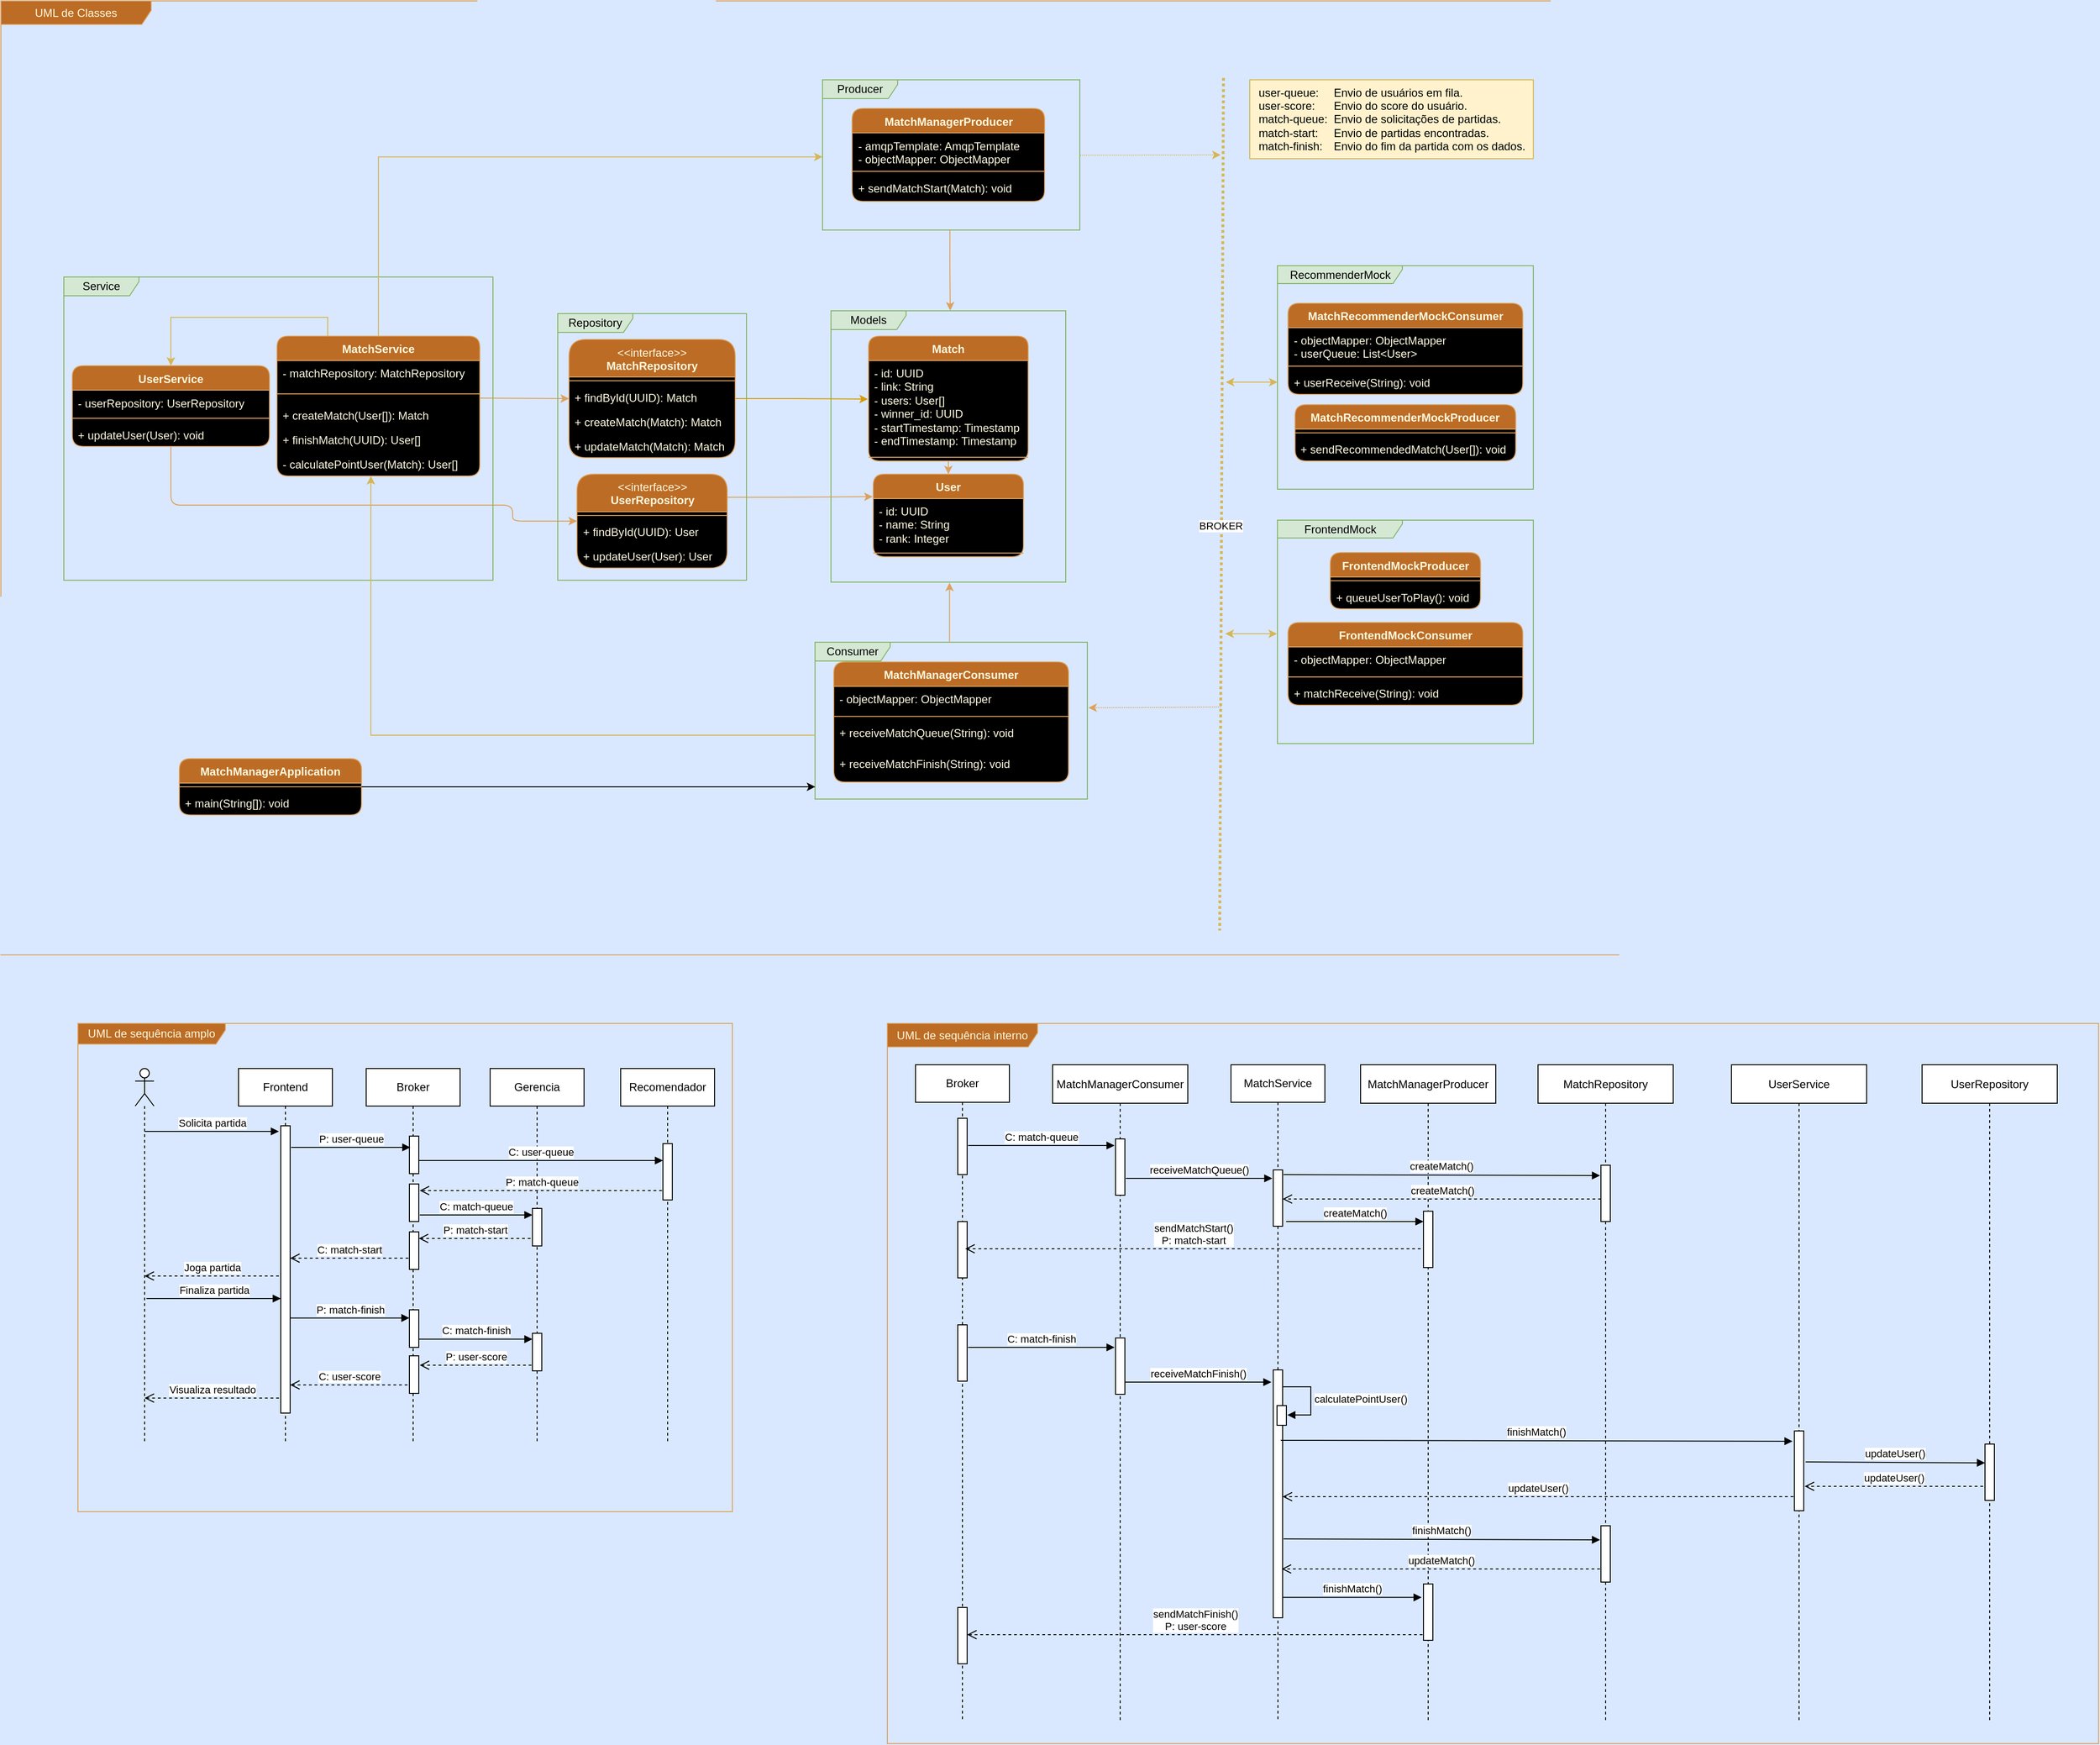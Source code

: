 <mxfile version="24.8.6">
  <diagram name="Página-1" id="VIkds1nKFeMDb14dhIDM">
    <mxGraphModel dx="3400" dy="1542" grid="0" gridSize="10" guides="1" tooltips="1" connect="1" arrows="1" fold="1" page="0" pageScale="1" pageWidth="800" pageHeight="450" background="#D9E8FF" math="0" shadow="0">
      <root>
        <mxCell id="0" />
        <mxCell id="1" parent="0" />
        <mxCell id="ZzRSXXrAsVNNYDanI4tB-157" value="UML de Classes" style="shape=umlFrame;whiteSpace=wrap;html=1;pointerEvents=0;width=160;height=25;rounded=1;labelBackgroundColor=none;fillColor=#BC6C25;strokeColor=#DDA15E;fontColor=#FEFAE0;fillStyle=solid;swimlaneFillColor=none;" parent="1" vertex="1">
          <mxGeometry x="-816" y="-370" width="1723" height="1016" as="geometry" />
        </mxCell>
        <mxCell id="4dFmbhaFxBzCHr-sWIdQ-84" style="edgeStyle=orthogonalEdgeStyle;rounded=1;orthogonalLoop=1;jettySize=auto;html=1;entryX=0.508;entryY=-0.001;entryDx=0;entryDy=0;labelBackgroundColor=none;fontColor=default;strokeColor=#DDA15E;entryPerimeter=0;exitX=0.495;exitY=1.001;exitDx=0;exitDy=0;exitPerimeter=0;" parent="1" source="4dFmbhaFxBzCHr-sWIdQ-67" target="4dFmbhaFxBzCHr-sWIdQ-77" edge="1">
          <mxGeometry relative="1" as="geometry" />
        </mxCell>
        <mxCell id="4dFmbhaFxBzCHr-sWIdQ-38" value="FrontendMockProducer" style="swimlane;fontStyle=1;align=center;verticalAlign=top;childLayout=stackLayout;horizontal=1;startSize=26;horizontalStack=0;resizeParent=1;resizeParentMax=0;resizeLast=0;collapsible=1;marginBottom=0;whiteSpace=wrap;html=1;rounded=1;labelBackgroundColor=none;fillColor=#BC6C25;strokeColor=#DDA15E;fontColor=#FEFAE0;swimlaneFillColor=#000000;" parent="1" vertex="1">
          <mxGeometry x="599.75" y="217.5" width="160" height="60" as="geometry" />
        </mxCell>
        <mxCell id="4dFmbhaFxBzCHr-sWIdQ-40" value="" style="line;strokeWidth=1;fillColor=none;align=left;verticalAlign=middle;spacingTop=-1;spacingLeft=3;spacingRight=3;rotatable=0;labelPosition=right;points=[];portConstraint=eastwest;rounded=1;labelBackgroundColor=none;strokeColor=#DDA15E;fontColor=#FEFAE0;" parent="4dFmbhaFxBzCHr-sWIdQ-38" vertex="1">
          <mxGeometry y="26" width="160" height="8" as="geometry" />
        </mxCell>
        <mxCell id="4dFmbhaFxBzCHr-sWIdQ-41" value="+ queueUserToPlay(): void" style="text;strokeColor=none;fillColor=none;align=left;verticalAlign=top;spacingLeft=4;spacingRight=4;overflow=hidden;rotatable=0;points=[[0,0.5],[1,0.5]];portConstraint=eastwest;whiteSpace=wrap;html=1;rounded=1;labelBackgroundColor=none;fontColor=#FEFAE0;" parent="4dFmbhaFxBzCHr-sWIdQ-38" vertex="1">
          <mxGeometry y="34" width="160" height="26" as="geometry" />
        </mxCell>
        <mxCell id="4dFmbhaFxBzCHr-sWIdQ-42" value="MatchManagerProducer" style="swimlane;fontStyle=1;align=center;verticalAlign=top;childLayout=stackLayout;horizontal=1;startSize=26;horizontalStack=0;resizeParent=1;resizeParentMax=0;resizeLast=0;collapsible=1;marginBottom=0;whiteSpace=wrap;html=1;rounded=1;labelBackgroundColor=none;fillColor=#BC6C25;strokeColor=#DDA15E;fontColor=#FEFAE0;swimlaneFillColor=#000000;" parent="1" vertex="1">
          <mxGeometry x="90.5" y="-255.5" width="205" height="99" as="geometry" />
        </mxCell>
        <mxCell id="ZzRSXXrAsVNNYDanI4tB-8" value="- amqpTemplate: AmqpTemplate&lt;br&gt;- objectMapper: ObjectMapper" style="text;strokeColor=none;fillColor=none;align=left;verticalAlign=top;spacingLeft=4;spacingRight=4;overflow=hidden;rotatable=0;points=[[0,0.5],[1,0.5]];portConstraint=eastwest;whiteSpace=wrap;html=1;rounded=1;labelBackgroundColor=none;fontColor=#FEFAE0;" parent="4dFmbhaFxBzCHr-sWIdQ-42" vertex="1">
          <mxGeometry y="26" width="205" height="37" as="geometry" />
        </mxCell>
        <mxCell id="4dFmbhaFxBzCHr-sWIdQ-43" value="" style="line;strokeWidth=1;fillColor=none;align=left;verticalAlign=middle;spacingTop=-1;spacingLeft=3;spacingRight=3;rotatable=0;labelPosition=right;points=[];portConstraint=eastwest;rounded=1;labelBackgroundColor=none;strokeColor=#DDA15E;fontColor=#FEFAE0;" parent="4dFmbhaFxBzCHr-sWIdQ-42" vertex="1">
          <mxGeometry y="63" width="205" height="8" as="geometry" />
        </mxCell>
        <mxCell id="4dFmbhaFxBzCHr-sWIdQ-44" value="&lt;div&gt;+ sendMatchStart(Match): void&lt;/div&gt;" style="text;strokeColor=none;fillColor=none;align=left;verticalAlign=top;spacingLeft=4;spacingRight=4;overflow=hidden;rotatable=0;points=[[0,0.5],[1,0.5]];portConstraint=eastwest;whiteSpace=wrap;html=1;rounded=1;labelBackgroundColor=none;fontColor=#FEFAE0;" parent="4dFmbhaFxBzCHr-sWIdQ-42" vertex="1">
          <mxGeometry y="71" width="205" height="28" as="geometry" />
        </mxCell>
        <mxCell id="4dFmbhaFxBzCHr-sWIdQ-45" value="MatchRecommenderMockProducer" style="swimlane;fontStyle=1;align=center;verticalAlign=top;childLayout=stackLayout;horizontal=1;startSize=26;horizontalStack=0;resizeParent=1;resizeParentMax=0;resizeLast=0;collapsible=1;marginBottom=0;whiteSpace=wrap;html=1;rounded=1;labelBackgroundColor=none;fillColor=#BC6C25;strokeColor=#DDA15E;fontColor=#FEFAE0;swimlaneFillColor=#000000;" parent="1" vertex="1">
          <mxGeometry x="562.25" y="60" width="235" height="60" as="geometry" />
        </mxCell>
        <mxCell id="4dFmbhaFxBzCHr-sWIdQ-46" value="" style="line;strokeWidth=1;fillColor=none;align=left;verticalAlign=middle;spacingTop=-1;spacingLeft=3;spacingRight=3;rotatable=0;labelPosition=right;points=[];portConstraint=eastwest;rounded=1;labelBackgroundColor=none;strokeColor=#DDA15E;fontColor=#FEFAE0;" parent="4dFmbhaFxBzCHr-sWIdQ-45" vertex="1">
          <mxGeometry y="26" width="235" height="8" as="geometry" />
        </mxCell>
        <mxCell id="4dFmbhaFxBzCHr-sWIdQ-47" value="+ sendRecommendedMatch(User[]): void" style="text;strokeColor=none;fillColor=none;align=left;verticalAlign=top;spacingLeft=4;spacingRight=4;overflow=hidden;rotatable=0;points=[[0,0.5],[1,0.5]];portConstraint=eastwest;whiteSpace=wrap;html=1;rounded=1;labelBackgroundColor=none;fontColor=#FEFAE0;" parent="4dFmbhaFxBzCHr-sWIdQ-45" vertex="1">
          <mxGeometry y="34" width="235" height="26" as="geometry" />
        </mxCell>
        <mxCell id="4dFmbhaFxBzCHr-sWIdQ-67" value="Producer" style="shape=umlFrame;whiteSpace=wrap;html=1;pointerEvents=0;width=80;height=20;rounded=1;labelBackgroundColor=none;fillColor=#d5e8d4;strokeColor=#82b366;" parent="1" vertex="1">
          <mxGeometry x="59" y="-286" width="274" height="160" as="geometry" />
        </mxCell>
        <mxCell id="4dFmbhaFxBzCHr-sWIdQ-96" style="edgeStyle=orthogonalEdgeStyle;rounded=1;orthogonalLoop=1;jettySize=auto;html=1;entryX=0.5;entryY=0;entryDx=0;entryDy=0;labelBackgroundColor=none;fontColor=default;strokeColor=#DDA15E;" parent="1" source="4dFmbhaFxBzCHr-sWIdQ-69" target="4dFmbhaFxBzCHr-sWIdQ-73" edge="1">
          <mxGeometry relative="1" as="geometry" />
        </mxCell>
        <mxCell id="4dFmbhaFxBzCHr-sWIdQ-98" value="2" style="edgeLabel;html=1;align=center;verticalAlign=middle;resizable=0;points=[];rounded=1;labelBackgroundColor=none;fontColor=#FEFAE0;" parent="4dFmbhaFxBzCHr-sWIdQ-96" vertex="1" connectable="0">
          <mxGeometry x="0.339" y="-1" relative="1" as="geometry">
            <mxPoint x="-4" y="-3" as="offset" />
          </mxGeometry>
        </mxCell>
        <mxCell id="4dFmbhaFxBzCHr-sWIdQ-69" value="Match" style="swimlane;fontStyle=1;align=center;verticalAlign=top;childLayout=stackLayout;horizontal=1;startSize=26;horizontalStack=0;resizeParent=1;resizeParentMax=0;resizeLast=0;collapsible=1;marginBottom=0;whiteSpace=wrap;html=1;rounded=1;labelBackgroundColor=none;fillColor=#BC6C25;strokeColor=#DDA15E;fontColor=#FEFAE0;swimlaneFillColor=#000000;" parent="1" vertex="1">
          <mxGeometry x="108" y="-13" width="170" height="133" as="geometry" />
        </mxCell>
        <mxCell id="4dFmbhaFxBzCHr-sWIdQ-70" value="- id: UUID&lt;div&gt;&lt;div&gt;- link: String&lt;br&gt;&lt;div&gt;- users: User[]&lt;/div&gt;&lt;div&gt;- winner_id: UUID&lt;/div&gt;&lt;div&gt;- startTimestamp: Timestamp&lt;/div&gt;&lt;div&gt;- endTimestamp: Timestamp&lt;/div&gt;&lt;/div&gt;&lt;/div&gt;" style="text;strokeColor=none;fillColor=none;align=left;verticalAlign=top;spacingLeft=4;spacingRight=4;overflow=hidden;rotatable=0;points=[[0,0.5],[1,0.5]];portConstraint=eastwest;whiteSpace=wrap;html=1;rounded=1;labelBackgroundColor=none;fontColor=#FEFAE0;" parent="4dFmbhaFxBzCHr-sWIdQ-69" vertex="1">
          <mxGeometry y="26" width="170" height="99" as="geometry" />
        </mxCell>
        <mxCell id="4dFmbhaFxBzCHr-sWIdQ-71" value="" style="line;strokeWidth=1;fillColor=none;align=left;verticalAlign=middle;spacingTop=-1;spacingLeft=3;spacingRight=3;rotatable=0;labelPosition=right;points=[];portConstraint=eastwest;rounded=1;labelBackgroundColor=none;strokeColor=#DDA15E;fontColor=#FEFAE0;" parent="4dFmbhaFxBzCHr-sWIdQ-69" vertex="1">
          <mxGeometry y="125" width="170" height="8" as="geometry" />
        </mxCell>
        <mxCell id="4dFmbhaFxBzCHr-sWIdQ-73" value="User" style="swimlane;fontStyle=1;align=center;verticalAlign=top;childLayout=stackLayout;horizontal=1;startSize=26;horizontalStack=0;resizeParent=1;resizeParentMax=0;resizeLast=0;collapsible=1;marginBottom=0;whiteSpace=wrap;html=1;rounded=1;labelBackgroundColor=none;fillColor=#BC6C25;strokeColor=#DDA15E;fontColor=#FEFAE0;swimlaneFillColor=#000000;" parent="1" vertex="1">
          <mxGeometry x="113" y="134" width="160" height="88" as="geometry" />
        </mxCell>
        <mxCell id="4dFmbhaFxBzCHr-sWIdQ-74" value="- id: UUID&lt;div&gt;- name: String&lt;/div&gt;&lt;div&gt;- rank: Integer&lt;/div&gt;" style="text;strokeColor=none;fillColor=none;align=left;verticalAlign=top;spacingLeft=4;spacingRight=4;overflow=hidden;rotatable=0;points=[[0,0.5],[1,0.5]];portConstraint=eastwest;whiteSpace=wrap;html=1;rounded=1;labelBackgroundColor=none;fontColor=#FEFAE0;" parent="4dFmbhaFxBzCHr-sWIdQ-73" vertex="1">
          <mxGeometry y="26" width="160" height="54" as="geometry" />
        </mxCell>
        <mxCell id="4dFmbhaFxBzCHr-sWIdQ-75" value="" style="line;strokeWidth=1;fillColor=none;align=left;verticalAlign=middle;spacingTop=-1;spacingLeft=3;spacingRight=3;rotatable=0;labelPosition=right;points=[];portConstraint=eastwest;rounded=1;labelBackgroundColor=none;strokeColor=#DDA15E;fontColor=#FEFAE0;" parent="4dFmbhaFxBzCHr-sWIdQ-73" vertex="1">
          <mxGeometry y="80" width="160" height="8" as="geometry" />
        </mxCell>
        <mxCell id="4dFmbhaFxBzCHr-sWIdQ-77" value="Models" style="shape=umlFrame;whiteSpace=wrap;html=1;pointerEvents=0;width=80;height=20;rounded=1;labelBackgroundColor=none;fillColor=#d5e8d4;strokeColor=#82b366;" parent="1" vertex="1">
          <mxGeometry x="68" y="-40" width="250" height="289" as="geometry" />
        </mxCell>
        <mxCell id="4dFmbhaFxBzCHr-sWIdQ-106" value="MatchManagerApplication" style="swimlane;fontStyle=1;align=center;verticalAlign=top;childLayout=stackLayout;horizontal=1;startSize=26;horizontalStack=0;resizeParent=1;resizeParentMax=0;resizeLast=0;collapsible=1;marginBottom=0;whiteSpace=wrap;html=1;rounded=1;labelBackgroundColor=none;fillColor=#BC6C25;strokeColor=#DDA15E;fontColor=#FEFAE0;swimlaneFillColor=#000000;" parent="1" vertex="1">
          <mxGeometry x="-626" y="437" width="194" height="60" as="geometry" />
        </mxCell>
        <mxCell id="4dFmbhaFxBzCHr-sWIdQ-107" value="" style="line;strokeWidth=1;fillColor=none;align=left;verticalAlign=middle;spacingTop=-1;spacingLeft=3;spacingRight=3;rotatable=0;labelPosition=right;points=[];portConstraint=eastwest;rounded=1;labelBackgroundColor=none;strokeColor=#DDA15E;fontColor=#FEFAE0;" parent="4dFmbhaFxBzCHr-sWIdQ-106" vertex="1">
          <mxGeometry y="26" width="194" height="8" as="geometry" />
        </mxCell>
        <mxCell id="4dFmbhaFxBzCHr-sWIdQ-108" value="+ main(String[]): void" style="text;strokeColor=none;fillColor=none;align=left;verticalAlign=top;spacingLeft=4;spacingRight=4;overflow=hidden;rotatable=0;points=[[0,0.5],[1,0.5]];portConstraint=eastwest;whiteSpace=wrap;html=1;rounded=1;labelBackgroundColor=none;fontColor=#FEFAE0;" parent="4dFmbhaFxBzCHr-sWIdQ-106" vertex="1">
          <mxGeometry y="34" width="194" height="26" as="geometry" />
        </mxCell>
        <mxCell id="4dFmbhaFxBzCHr-sWIdQ-124" style="edgeStyle=orthogonalEdgeStyle;rounded=1;orthogonalLoop=1;jettySize=auto;html=1;entryX=0;entryY=0.5;entryDx=0;entryDy=0;labelBackgroundColor=none;fontColor=default;strokeColor=#DDA15E;" parent="1" source="4dFmbhaFxBzCHr-sWIdQ-109" target="4dFmbhaFxBzCHr-sWIdQ-115" edge="1">
          <mxGeometry relative="1" as="geometry">
            <Array as="points">
              <mxPoint x="-271" y="167" />
            </Array>
          </mxGeometry>
        </mxCell>
        <mxCell id="4dFmbhaFxBzCHr-sWIdQ-109" value="UserService&lt;div&gt;&lt;br&gt;&lt;/div&gt;" style="swimlane;fontStyle=1;align=center;verticalAlign=top;childLayout=stackLayout;horizontal=1;startSize=26;horizontalStack=0;resizeParent=1;resizeParentMax=0;resizeLast=0;collapsible=1;marginBottom=0;whiteSpace=wrap;html=1;rounded=1;labelBackgroundColor=none;fillColor=#BC6C25;strokeColor=#DDA15E;fontColor=#FEFAE0;swimlaneFillColor=#000000;" parent="1" vertex="1">
          <mxGeometry x="-740" y="18.5" width="210" height="86" as="geometry" />
        </mxCell>
        <mxCell id="4dFmbhaFxBzCHr-sWIdQ-110" value="- userRepository: UserRepository" style="text;strokeColor=none;fillColor=none;align=left;verticalAlign=top;spacingLeft=4;spacingRight=4;overflow=hidden;rotatable=0;points=[[0,0.5],[1,0.5]];portConstraint=eastwest;whiteSpace=wrap;html=1;rounded=1;labelBackgroundColor=none;fontColor=#FEFAE0;" parent="4dFmbhaFxBzCHr-sWIdQ-109" vertex="1">
          <mxGeometry y="26" width="210" height="26" as="geometry" />
        </mxCell>
        <mxCell id="4dFmbhaFxBzCHr-sWIdQ-111" value="" style="line;strokeWidth=1;fillColor=none;align=left;verticalAlign=middle;spacingTop=-1;spacingLeft=3;spacingRight=3;rotatable=0;labelPosition=right;points=[];portConstraint=eastwest;rounded=1;labelBackgroundColor=none;strokeColor=#DDA15E;fontColor=#FEFAE0;" parent="4dFmbhaFxBzCHr-sWIdQ-109" vertex="1">
          <mxGeometry y="52" width="210" height="8" as="geometry" />
        </mxCell>
        <mxCell id="ZzRSXXrAsVNNYDanI4tB-4" value="+ updateUser(User): void" style="text;strokeColor=none;fillColor=none;align=left;verticalAlign=top;spacingLeft=4;spacingRight=4;overflow=hidden;rotatable=0;points=[[0,0.5],[1,0.5]];portConstraint=eastwest;whiteSpace=wrap;html=1;rounded=1;labelBackgroundColor=none;fontColor=#FEFAE0;" parent="4dFmbhaFxBzCHr-sWIdQ-109" vertex="1">
          <mxGeometry y="60" width="210" height="26" as="geometry" />
        </mxCell>
        <mxCell id="4dFmbhaFxBzCHr-sWIdQ-123" style="edgeStyle=orthogonalEdgeStyle;rounded=1;orthogonalLoop=1;jettySize=auto;html=1;entryX=0;entryY=0.5;entryDx=0;entryDy=0;labelBackgroundColor=none;fontColor=default;strokeColor=#DDA15E;" parent="1" target="4dFmbhaFxBzCHr-sWIdQ-118" edge="1">
          <mxGeometry relative="1" as="geometry">
            <mxPoint x="-307" y="53" as="sourcePoint" />
          </mxGeometry>
        </mxCell>
        <mxCell id="BGCTQr5Ai-QZLjykYLc--8" style="edgeStyle=orthogonalEdgeStyle;rounded=0;orthogonalLoop=1;jettySize=auto;html=1;exitX=0.25;exitY=0;exitDx=0;exitDy=0;entryX=0.5;entryY=0;entryDx=0;entryDy=0;fillColor=#fff2cc;strokeColor=#d6b656;" edge="1" parent="1" source="4dFmbhaFxBzCHr-sWIdQ-112" target="4dFmbhaFxBzCHr-sWIdQ-109">
          <mxGeometry relative="1" as="geometry" />
        </mxCell>
        <mxCell id="4dFmbhaFxBzCHr-sWIdQ-112" value="&lt;div&gt;MatchService&lt;/div&gt;" style="swimlane;fontStyle=1;align=center;verticalAlign=top;childLayout=stackLayout;horizontal=1;startSize=26;horizontalStack=0;resizeParent=1;resizeParentMax=0;resizeLast=0;collapsible=1;marginBottom=0;whiteSpace=wrap;html=1;rounded=1;labelBackgroundColor=none;fillColor=#BC6C25;strokeColor=#DDA15E;fontColor=#FEFAE0;swimlaneFillColor=#000000;" parent="1" vertex="1">
          <mxGeometry x="-522" y="-13" width="216" height="149" as="geometry" />
        </mxCell>
        <mxCell id="4dFmbhaFxBzCHr-sWIdQ-113" value="- matchRepository: MatchRepository" style="text;strokeColor=none;fillColor=none;align=left;verticalAlign=top;spacingLeft=4;spacingRight=4;overflow=hidden;rotatable=0;points=[[0,0.5],[1,0.5]];portConstraint=eastwest;whiteSpace=wrap;html=1;rounded=1;labelBackgroundColor=none;fontColor=#FEFAE0;" parent="4dFmbhaFxBzCHr-sWIdQ-112" vertex="1">
          <mxGeometry y="26" width="216" height="26" as="geometry" />
        </mxCell>
        <mxCell id="4dFmbhaFxBzCHr-sWIdQ-114" value="" style="line;strokeWidth=1;fillColor=none;align=left;verticalAlign=middle;spacingTop=-1;spacingLeft=3;spacingRight=3;rotatable=0;labelPosition=right;points=[];portConstraint=eastwest;rounded=1;labelBackgroundColor=none;strokeColor=#DDA15E;fontColor=#FEFAE0;" parent="4dFmbhaFxBzCHr-sWIdQ-112" vertex="1">
          <mxGeometry y="52" width="216" height="19" as="geometry" />
        </mxCell>
        <mxCell id="ZzRSXXrAsVNNYDanI4tB-2" value="+ createMatch(User[]): Match" style="text;strokeColor=none;fillColor=none;align=left;verticalAlign=top;spacingLeft=4;spacingRight=4;overflow=hidden;rotatable=0;points=[[0,0.5],[1,0.5]];portConstraint=eastwest;whiteSpace=wrap;html=1;rounded=1;labelBackgroundColor=none;fontColor=#FEFAE0;" parent="4dFmbhaFxBzCHr-sWIdQ-112" vertex="1">
          <mxGeometry y="71" width="216" height="26" as="geometry" />
        </mxCell>
        <mxCell id="ZzRSXXrAsVNNYDanI4tB-1" value="+ finishMatch(UUID): User[]" style="text;strokeColor=none;fillColor=none;align=left;verticalAlign=top;spacingLeft=4;spacingRight=4;overflow=hidden;rotatable=0;points=[[0,0.5],[1,0.5]];portConstraint=eastwest;whiteSpace=wrap;html=1;rounded=1;labelBackgroundColor=none;fontColor=#FEFAE0;" parent="4dFmbhaFxBzCHr-sWIdQ-112" vertex="1">
          <mxGeometry y="97" width="216" height="26" as="geometry" />
        </mxCell>
        <mxCell id="ZzRSXXrAsVNNYDanI4tB-44" value="- calculatePointUser(Match): User[]" style="text;strokeColor=none;fillColor=none;align=left;verticalAlign=top;spacingLeft=4;spacingRight=4;overflow=hidden;rotatable=0;points=[[0,0.5],[1,0.5]];portConstraint=eastwest;whiteSpace=wrap;html=1;rounded=1;labelBackgroundColor=none;fontColor=#FEFAE0;" parent="4dFmbhaFxBzCHr-sWIdQ-112" vertex="1">
          <mxGeometry y="123" width="216" height="26" as="geometry" />
        </mxCell>
        <mxCell id="4dFmbhaFxBzCHr-sWIdQ-129" style="edgeStyle=orthogonalEdgeStyle;rounded=1;orthogonalLoop=1;jettySize=auto;html=1;entryX=-0.003;entryY=0.148;entryDx=0;entryDy=0;entryPerimeter=0;labelBackgroundColor=none;fontColor=default;strokeColor=#DDA15E;exitX=1.001;exitY=0.311;exitDx=0;exitDy=0;exitPerimeter=0;" parent="1" edge="1">
          <mxGeometry relative="1" as="geometry">
            <Array as="points">
              <mxPoint x="21" y="159" />
              <mxPoint x="112" y="158" />
            </Array>
            <mxPoint x="-72.0" y="158.58" as="sourcePoint" />
            <mxPoint x="112.36" y="157.004" as="targetPoint" />
          </mxGeometry>
        </mxCell>
        <mxCell id="4dFmbhaFxBzCHr-sWIdQ-115" value="&lt;span style=&quot;font-weight: 400; text-align: left;&quot;&gt;&amp;lt;&amp;lt;interface&amp;gt;&amp;gt;&lt;/span&gt;&lt;br&gt;&lt;div&gt;UserRepository&lt;/div&gt;" style="swimlane;fontStyle=1;align=center;verticalAlign=top;childLayout=stackLayout;horizontal=1;startSize=40;horizontalStack=0;resizeParent=1;resizeParentMax=0;resizeLast=0;collapsible=1;marginBottom=0;whiteSpace=wrap;html=1;rounded=1;labelBackgroundColor=none;fillColor=#BC6C25;strokeColor=#DDA15E;fontColor=#FEFAE0;swimlaneFillColor=#000000;" parent="1" vertex="1">
          <mxGeometry x="-202.5" y="134" width="160" height="100" as="geometry" />
        </mxCell>
        <mxCell id="4dFmbhaFxBzCHr-sWIdQ-116" value="" style="line;strokeWidth=1;fillColor=none;align=left;verticalAlign=middle;spacingTop=-1;spacingLeft=3;spacingRight=3;rotatable=0;labelPosition=right;points=[];portConstraint=eastwest;rounded=1;labelBackgroundColor=none;strokeColor=#DDA15E;fontColor=#FEFAE0;" parent="4dFmbhaFxBzCHr-sWIdQ-115" vertex="1">
          <mxGeometry y="40" width="160" height="8" as="geometry" />
        </mxCell>
        <mxCell id="4dFmbhaFxBzCHr-sWIdQ-117" value="+ findById(UUID): User" style="text;strokeColor=none;fillColor=none;align=left;verticalAlign=top;spacingLeft=4;spacingRight=4;overflow=hidden;rotatable=0;points=[[0,0.5],[1,0.5]];portConstraint=eastwest;whiteSpace=wrap;html=1;rounded=1;labelBackgroundColor=none;fontColor=#FEFAE0;" parent="4dFmbhaFxBzCHr-sWIdQ-115" vertex="1">
          <mxGeometry y="48" width="160" height="26" as="geometry" />
        </mxCell>
        <mxCell id="ZzRSXXrAsVNNYDanI4tB-5" value="+ updateUser(User): User" style="text;strokeColor=none;fillColor=none;align=left;verticalAlign=top;spacingLeft=4;spacingRight=4;overflow=hidden;rotatable=0;points=[[0,0.5],[1,0.5]];portConstraint=eastwest;whiteSpace=wrap;html=1;rounded=1;labelBackgroundColor=none;fontColor=#FEFAE0;" parent="4dFmbhaFxBzCHr-sWIdQ-115" vertex="1">
          <mxGeometry y="74" width="160" height="26" as="geometry" />
        </mxCell>
        <mxCell id="4dFmbhaFxBzCHr-sWIdQ-118" value="&lt;span style=&quot;font-weight: 400; text-align: left;&quot;&gt;&amp;lt;&amp;lt;interface&amp;gt;&amp;gt;&lt;/span&gt;&lt;br&gt;&lt;div&gt;MatchRepository&lt;/div&gt;" style="swimlane;fontStyle=1;align=center;verticalAlign=top;childLayout=stackLayout;horizontal=1;startSize=40;horizontalStack=0;resizeParent=1;resizeParentMax=0;resizeLast=0;collapsible=1;marginBottom=0;whiteSpace=wrap;html=1;rounded=1;labelBackgroundColor=none;fillColor=#BC6C25;strokeColor=#DDA15E;fontColor=#FEFAE0;swimlaneFillColor=#000000;" parent="1" vertex="1">
          <mxGeometry x="-211" y="-9.5" width="177" height="126" as="geometry" />
        </mxCell>
        <mxCell id="4dFmbhaFxBzCHr-sWIdQ-119" value="" style="line;strokeWidth=1;fillColor=none;align=left;verticalAlign=middle;spacingTop=-1;spacingLeft=3;spacingRight=3;rotatable=0;labelPosition=right;points=[];portConstraint=eastwest;rounded=1;labelBackgroundColor=none;strokeColor=#DDA15E;fontColor=#FEFAE0;" parent="4dFmbhaFxBzCHr-sWIdQ-118" vertex="1">
          <mxGeometry y="40" width="177" height="8" as="geometry" />
        </mxCell>
        <mxCell id="ZzRSXXrAsVNNYDanI4tB-45" value="+ findById(UUID): Match" style="text;strokeColor=none;fillColor=none;align=left;verticalAlign=top;spacingLeft=4;spacingRight=4;overflow=hidden;rotatable=0;points=[[0,0.5],[1,0.5]];portConstraint=eastwest;whiteSpace=wrap;html=1;rounded=1;labelBackgroundColor=none;fontColor=#FEFAE0;" parent="4dFmbhaFxBzCHr-sWIdQ-118" vertex="1">
          <mxGeometry y="48" width="177" height="26" as="geometry" />
        </mxCell>
        <mxCell id="9Oh87jZ2gyLShrRF58D6-17" value="+ createMatch(Match): Match" style="text;strokeColor=none;fillColor=none;align=left;verticalAlign=top;spacingLeft=4;spacingRight=4;overflow=hidden;rotatable=0;points=[[0,0.5],[1,0.5]];portConstraint=eastwest;whiteSpace=wrap;html=1;rounded=1;labelBackgroundColor=none;fontColor=#FEFAE0;" parent="4dFmbhaFxBzCHr-sWIdQ-118" vertex="1">
          <mxGeometry y="74" width="177" height="26" as="geometry" />
        </mxCell>
        <mxCell id="4dFmbhaFxBzCHr-sWIdQ-120" value="+ updateMatch(Match): Match" style="text;strokeColor=none;fillColor=none;align=left;verticalAlign=top;spacingLeft=4;spacingRight=4;overflow=hidden;rotatable=0;points=[[0,0.5],[1,0.5]];portConstraint=eastwest;whiteSpace=wrap;html=1;rounded=1;labelBackgroundColor=none;fontColor=#FEFAE0;" parent="4dFmbhaFxBzCHr-sWIdQ-118" vertex="1">
          <mxGeometry y="100" width="177" height="26" as="geometry" />
        </mxCell>
        <mxCell id="4dFmbhaFxBzCHr-sWIdQ-126" value="Service" style="shape=umlFrame;whiteSpace=wrap;html=1;pointerEvents=0;width=80;height=20;rounded=1;labelBackgroundColor=none;fillColor=#d5e8d4;strokeColor=#82b366;" parent="1" vertex="1">
          <mxGeometry x="-749" y="-76" width="457" height="323" as="geometry" />
        </mxCell>
        <mxCell id="4dFmbhaFxBzCHr-sWIdQ-127" value="Repository" style="shape=umlFrame;whiteSpace=wrap;html=1;pointerEvents=0;width=80;height=20;rounded=1;labelBackgroundColor=none;fillColor=#d5e8d4;strokeColor=#82b366;" parent="1" vertex="1">
          <mxGeometry x="-223" y="-37" width="201" height="284" as="geometry" />
        </mxCell>
        <mxCell id="4dFmbhaFxBzCHr-sWIdQ-130" value="FrontendMockConsumer" style="swimlane;fontStyle=1;align=center;verticalAlign=top;childLayout=stackLayout;horizontal=1;startSize=26;horizontalStack=0;resizeParent=1;resizeParentMax=0;resizeLast=0;collapsible=1;marginBottom=0;whiteSpace=wrap;html=1;rounded=1;labelBackgroundColor=none;fillColor=#BC6C25;strokeColor=#DDA15E;fontColor=#FEFAE0;swimlaneFillColor=#000000;" parent="1" vertex="1">
          <mxGeometry x="554.75" y="292" width="250" height="88" as="geometry" />
        </mxCell>
        <mxCell id="ZzRSXXrAsVNNYDanI4tB-10" value="- objectMapper: ObjectMapper" style="text;strokeColor=none;fillColor=none;align=left;verticalAlign=top;spacingLeft=4;spacingRight=4;overflow=hidden;rotatable=0;points=[[0,0.5],[1,0.5]];portConstraint=eastwest;whiteSpace=wrap;html=1;rounded=1;labelBackgroundColor=none;fontColor=#FEFAE0;" parent="4dFmbhaFxBzCHr-sWIdQ-130" vertex="1">
          <mxGeometry y="26" width="250" height="28" as="geometry" />
        </mxCell>
        <mxCell id="4dFmbhaFxBzCHr-sWIdQ-131" value="" style="line;strokeWidth=1;fillColor=none;align=left;verticalAlign=middle;spacingTop=-1;spacingLeft=3;spacingRight=3;rotatable=0;labelPosition=right;points=[];portConstraint=eastwest;rounded=1;labelBackgroundColor=none;strokeColor=#DDA15E;fontColor=#FEFAE0;" parent="4dFmbhaFxBzCHr-sWIdQ-130" vertex="1">
          <mxGeometry y="54" width="250" height="8" as="geometry" />
        </mxCell>
        <mxCell id="4dFmbhaFxBzCHr-sWIdQ-132" value="+ matchReceive(String): void" style="text;strokeColor=none;fillColor=none;align=left;verticalAlign=top;spacingLeft=4;spacingRight=4;overflow=hidden;rotatable=0;points=[[0,0.5],[1,0.5]];portConstraint=eastwest;whiteSpace=wrap;html=1;rounded=1;labelBackgroundColor=none;fontColor=#FEFAE0;" parent="4dFmbhaFxBzCHr-sWIdQ-130" vertex="1">
          <mxGeometry y="62" width="250" height="26" as="geometry" />
        </mxCell>
        <mxCell id="4dFmbhaFxBzCHr-sWIdQ-133" value="MatchManagerConsumer" style="swimlane;fontStyle=1;align=center;verticalAlign=top;childLayout=stackLayout;horizontal=1;startSize=26;horizontalStack=0;resizeParent=1;resizeParentMax=0;resizeLast=0;collapsible=1;marginBottom=0;whiteSpace=wrap;html=1;rounded=1;labelBackgroundColor=none;fillColor=#BC6C25;strokeColor=#DDA15E;fontColor=#FEFAE0;swimlaneFillColor=#000000;" parent="1" vertex="1">
          <mxGeometry x="71" y="334" width="250" height="128" as="geometry" />
        </mxCell>
        <mxCell id="ZzRSXXrAsVNNYDanI4tB-9" value="- objectMapper: ObjectMapper" style="text;strokeColor=none;fillColor=none;align=left;verticalAlign=top;spacingLeft=4;spacingRight=4;overflow=hidden;rotatable=0;points=[[0,0.5],[1,0.5]];portConstraint=eastwest;whiteSpace=wrap;html=1;rounded=1;labelBackgroundColor=none;fontColor=#FEFAE0;" parent="4dFmbhaFxBzCHr-sWIdQ-133" vertex="1">
          <mxGeometry y="26" width="250" height="28" as="geometry" />
        </mxCell>
        <mxCell id="4dFmbhaFxBzCHr-sWIdQ-134" value="" style="line;strokeWidth=1;fillColor=none;align=left;verticalAlign=middle;spacingTop=-1;spacingLeft=3;spacingRight=3;rotatable=0;labelPosition=right;points=[];portConstraint=eastwest;rounded=1;labelBackgroundColor=none;strokeColor=#DDA15E;fontColor=#FEFAE0;" parent="4dFmbhaFxBzCHr-sWIdQ-133" vertex="1">
          <mxGeometry y="54" width="250" height="8" as="geometry" />
        </mxCell>
        <mxCell id="4dFmbhaFxBzCHr-sWIdQ-135" value="&lt;div&gt;+ receiveMatchQueue(String): void&lt;/div&gt;" style="text;strokeColor=none;fillColor=none;align=left;verticalAlign=top;spacingLeft=4;spacingRight=4;overflow=hidden;rotatable=0;points=[[0,0.5],[1,0.5]];portConstraint=eastwest;whiteSpace=wrap;html=1;rounded=1;labelBackgroundColor=none;fontColor=#FEFAE0;" parent="4dFmbhaFxBzCHr-sWIdQ-133" vertex="1">
          <mxGeometry y="62" width="250" height="33" as="geometry" />
        </mxCell>
        <mxCell id="ZzRSXXrAsVNNYDanI4tB-145" value="&lt;div&gt;+ receiveMatchFinish(String): void&lt;/div&gt;" style="text;strokeColor=none;fillColor=none;align=left;verticalAlign=top;spacingLeft=4;spacingRight=4;overflow=hidden;rotatable=0;points=[[0,0.5],[1,0.5]];portConstraint=eastwest;whiteSpace=wrap;html=1;rounded=1;labelBackgroundColor=none;fontColor=#FEFAE0;" parent="4dFmbhaFxBzCHr-sWIdQ-133" vertex="1">
          <mxGeometry y="95" width="250" height="33" as="geometry" />
        </mxCell>
        <mxCell id="4dFmbhaFxBzCHr-sWIdQ-136" value="MatchRecommenderMockConsumer" style="swimlane;fontStyle=1;align=center;verticalAlign=top;childLayout=stackLayout;horizontal=1;startSize=26;horizontalStack=0;resizeParent=1;resizeParentMax=0;resizeLast=0;collapsible=1;marginBottom=0;whiteSpace=wrap;html=1;rounded=1;labelBackgroundColor=none;fillColor=#BC6C25;strokeColor=#DDA15E;fontColor=#FEFAE0;swimlaneFillColor=#000000;" parent="1" vertex="1">
          <mxGeometry x="554.75" y="-48" width="250" height="97" as="geometry" />
        </mxCell>
        <mxCell id="ZzRSXXrAsVNNYDanI4tB-11" value="- objectMapper: ObjectMapper&lt;div&gt;-&amp;nbsp;userQueue: List&amp;lt;User&amp;gt;&lt;/div&gt;" style="text;strokeColor=none;fillColor=none;align=left;verticalAlign=top;spacingLeft=4;spacingRight=4;overflow=hidden;rotatable=0;points=[[0,0.5],[1,0.5]];portConstraint=eastwest;whiteSpace=wrap;html=1;rounded=1;labelBackgroundColor=none;fontColor=#FEFAE0;" parent="4dFmbhaFxBzCHr-sWIdQ-136" vertex="1">
          <mxGeometry y="26" width="250" height="37" as="geometry" />
        </mxCell>
        <mxCell id="4dFmbhaFxBzCHr-sWIdQ-137" value="" style="line;strokeWidth=1;fillColor=none;align=left;verticalAlign=middle;spacingTop=-1;spacingLeft=3;spacingRight=3;rotatable=0;labelPosition=right;points=[];portConstraint=eastwest;rounded=1;labelBackgroundColor=none;strokeColor=#DDA15E;fontColor=#FEFAE0;" parent="4dFmbhaFxBzCHr-sWIdQ-136" vertex="1">
          <mxGeometry y="63" width="250" height="8" as="geometry" />
        </mxCell>
        <mxCell id="4dFmbhaFxBzCHr-sWIdQ-138" value="+ userReceive(String): void" style="text;strokeColor=none;fillColor=none;align=left;verticalAlign=top;spacingLeft=4;spacingRight=4;overflow=hidden;rotatable=0;points=[[0,0.5],[1,0.5]];portConstraint=eastwest;whiteSpace=wrap;html=1;rounded=1;labelBackgroundColor=none;fontColor=#FEFAE0;" parent="4dFmbhaFxBzCHr-sWIdQ-136" vertex="1">
          <mxGeometry y="71" width="250" height="26" as="geometry" />
        </mxCell>
        <mxCell id="4dFmbhaFxBzCHr-sWIdQ-139" value="Consumer" style="shape=umlFrame;whiteSpace=wrap;html=1;pointerEvents=0;width=80;height=20;rounded=1;labelBackgroundColor=none;fillColor=#d5e8d4;strokeColor=#82b366;" parent="1" vertex="1">
          <mxGeometry x="51" y="313" width="290" height="167" as="geometry" />
        </mxCell>
        <mxCell id="ZzRSXXrAsVNNYDanI4tB-12" style="edgeStyle=orthogonalEdgeStyle;rounded=1;orthogonalLoop=1;jettySize=auto;html=1;exitX=1;exitY=0.5;exitDx=0;exitDy=0;entryX=-0.004;entryY=0.415;entryDx=0;entryDy=0;entryPerimeter=0;fillColor=#ffe6cc;strokeColor=#d79b00;curved=0;" parent="1" source="4dFmbhaFxBzCHr-sWIdQ-118" target="4dFmbhaFxBzCHr-sWIdQ-70" edge="1">
          <mxGeometry relative="1" as="geometry" />
        </mxCell>
        <mxCell id="ZzRSXXrAsVNNYDanI4tB-17" value="" style="endArrow=none;dashed=1;html=1;dashPattern=1 1;strokeWidth=3;rounded=0;fillColor=#fff2cc;strokeColor=#d6b656;curved=0;" parent="1" edge="1">
          <mxGeometry width="50" height="50" relative="1" as="geometry">
            <mxPoint x="486" y="-288" as="sourcePoint" />
            <mxPoint x="482" y="620" as="targetPoint" />
          </mxGeometry>
        </mxCell>
        <mxCell id="ZzRSXXrAsVNNYDanI4tB-18" value="BROKER" style="edgeLabel;html=1;align=center;verticalAlign=middle;resizable=0;points=[];" parent="ZzRSXXrAsVNNYDanI4tB-17" vertex="1" connectable="0">
          <mxGeometry x="0.049" y="-1" relative="1" as="geometry">
            <mxPoint as="offset" />
          </mxGeometry>
        </mxCell>
        <mxCell id="ZzRSXXrAsVNNYDanI4tB-25" value="RecommenderMock" style="shape=umlFrame;whiteSpace=wrap;html=1;pointerEvents=0;width=133;height=19;rounded=1;labelBackgroundColor=none;fillColor=#d5e8d4;strokeColor=#82b366;" parent="1" vertex="1">
          <mxGeometry x="543.5" y="-88" width="272.5" height="238" as="geometry" />
        </mxCell>
        <mxCell id="ZzRSXXrAsVNNYDanI4tB-26" value="FrontendMock" style="shape=umlFrame;whiteSpace=wrap;html=1;pointerEvents=0;width=133;height=19;rounded=1;labelBackgroundColor=none;fillColor=#d5e8d4;strokeColor=#82b366;" parent="1" vertex="1">
          <mxGeometry x="543.5" y="183" width="272.5" height="238" as="geometry" />
        </mxCell>
        <mxCell id="ZzRSXXrAsVNNYDanI4tB-27" value="" style="endArrow=classic;startArrow=classic;html=1;rounded=0;fillColor=#fff2cc;strokeColor=#d6b656;" parent="1" edge="1">
          <mxGeometry width="50" height="50" relative="1" as="geometry">
            <mxPoint x="488" y="304" as="sourcePoint" />
            <mxPoint x="543" y="304" as="targetPoint" />
          </mxGeometry>
        </mxCell>
        <mxCell id="ZzRSXXrAsVNNYDanI4tB-28" value="" style="endArrow=classic;startArrow=classic;html=1;rounded=0;fillColor=#fff2cc;strokeColor=#d6b656;" parent="1" edge="1">
          <mxGeometry width="50" height="50" relative="1" as="geometry">
            <mxPoint x="488.5" y="36" as="sourcePoint" />
            <mxPoint x="543.5" y="36" as="targetPoint" />
          </mxGeometry>
        </mxCell>
        <mxCell id="ZzRSXXrAsVNNYDanI4tB-30" style="edgeStyle=orthogonalEdgeStyle;rounded=1;orthogonalLoop=1;jettySize=auto;html=1;entryX=0.505;entryY=1.002;entryDx=0;entryDy=0;labelBackgroundColor=none;fontColor=default;strokeColor=#DDA15E;entryPerimeter=0;exitX=0.494;exitY=0;exitDx=0;exitDy=0;exitPerimeter=0;" parent="1" source="4dFmbhaFxBzCHr-sWIdQ-139" target="4dFmbhaFxBzCHr-sWIdQ-77" edge="1">
          <mxGeometry relative="1" as="geometry">
            <mxPoint x="192.83" y="275" as="sourcePoint" />
            <mxPoint x="192.83" y="361" as="targetPoint" />
          </mxGeometry>
        </mxCell>
        <mxCell id="ZzRSXXrAsVNNYDanI4tB-31" style="edgeStyle=orthogonalEdgeStyle;rounded=1;orthogonalLoop=1;jettySize=auto;html=1;entryX=1.004;entryY=0.418;entryDx=0;entryDy=0;labelBackgroundColor=none;fontColor=default;strokeColor=#DDA15E;entryPerimeter=0;dashed=1;dashPattern=1 1;" parent="1" target="4dFmbhaFxBzCHr-sWIdQ-139" edge="1">
          <mxGeometry relative="1" as="geometry">
            <mxPoint x="483" y="382" as="sourcePoint" />
            <mxPoint x="379" y="467" as="targetPoint" />
          </mxGeometry>
        </mxCell>
        <mxCell id="ZzRSXXrAsVNNYDanI4tB-34" value="" style="endArrow=classic;html=1;rounded=0;exitX=1.002;exitY=0.502;exitDx=0;exitDy=0;exitPerimeter=0;fillColor=#fff2cc;strokeColor=#d6b656;dashed=1;dashPattern=1 1;" parent="1" source="4dFmbhaFxBzCHr-sWIdQ-67" edge="1">
          <mxGeometry width="50" height="50" relative="1" as="geometry">
            <mxPoint x="433" y="-156" as="sourcePoint" />
            <mxPoint x="483" y="-206" as="targetPoint" />
          </mxGeometry>
        </mxCell>
        <mxCell id="ZzRSXXrAsVNNYDanI4tB-46" value="&lt;div style=&quot;text-align: left;&quot;&gt;&lt;span style=&quot;background-color: initial;&quot;&gt;user-queue: &lt;span style=&quot;white-space: pre;&quot;&gt;&#x9;&lt;/span&gt;Envio de usuários em fila.&lt;/span&gt;&lt;/div&gt;&lt;div style=&quot;text-align: left;&quot;&gt;user-score:&lt;span style=&quot;white-space-collapse: preserve;&quot;&gt;&#x9;&lt;/span&gt;Envio do score do usuário.&lt;span style=&quot;background-color: initial;&quot;&gt;&lt;/span&gt;&lt;/div&gt;&lt;div style=&quot;text-align: left;&quot;&gt;&lt;span style=&quot;background-color: initial;&quot;&gt;match-queue:&lt;span style=&quot;white-space: pre;&quot;&gt;&#x9;&lt;/span&gt;Envio de solicitações de partidas.&lt;/span&gt;&lt;/div&gt;&lt;div style=&quot;text-align: left;&quot;&gt;&lt;span style=&quot;background-color: initial;&quot;&gt;match-start:&lt;span style=&quot;white-space: pre;&quot;&gt;&#x9;&lt;/span&gt;Envio de partidas encontradas.&lt;/span&gt;&lt;/div&gt;&lt;div style=&quot;text-align: left;&quot;&gt;&lt;span style=&quot;background-color: initial;&quot;&gt;match-finish:&lt;span style=&quot;white-space: pre;&quot;&gt;&#x9;&lt;/span&gt;Envio do fim da partida com os dados.&lt;/span&gt;&lt;/div&gt;" style="text;html=1;align=center;verticalAlign=middle;resizable=0;points=[];autosize=1;strokeColor=#d6b656;fillColor=#fff2cc;" parent="1" vertex="1">
          <mxGeometry x="514" y="-286" width="302" height="84" as="geometry" />
        </mxCell>
        <mxCell id="ZzRSXXrAsVNNYDanI4tB-59" value="Frontend" style="shape=umlLifeline;perimeter=lifelinePerimeter;whiteSpace=wrap;html=1;container=1;dropTarget=0;collapsible=0;recursiveResize=0;outlineConnect=0;portConstraint=eastwest;newEdgeStyle={&quot;curved&quot;:0,&quot;rounded&quot;:0};" parent="1" vertex="1">
          <mxGeometry x="-563" y="767" width="100" height="400" as="geometry" />
        </mxCell>
        <mxCell id="ZzRSXXrAsVNNYDanI4tB-97" value="" style="html=1;points=[[0,0,0,0,5],[0,1,0,0,-5],[1,0,0,0,5],[1,1,0,0,-5]];perimeter=orthogonalPerimeter;outlineConnect=0;targetShapes=umlLifeline;portConstraint=eastwest;newEdgeStyle={&quot;curved&quot;:0,&quot;rounded&quot;:0};" parent="ZzRSXXrAsVNNYDanI4tB-59" vertex="1">
          <mxGeometry x="45" y="61" width="10" height="306" as="geometry" />
        </mxCell>
        <mxCell id="ZzRSXXrAsVNNYDanI4tB-62" value="Gerencia" style="shape=umlLifeline;perimeter=lifelinePerimeter;whiteSpace=wrap;html=1;container=1;dropTarget=0;collapsible=0;recursiveResize=0;outlineConnect=0;portConstraint=eastwest;newEdgeStyle={&quot;curved&quot;:0,&quot;rounded&quot;:0};" parent="1" vertex="1">
          <mxGeometry x="-295" y="767" width="100" height="400" as="geometry" />
        </mxCell>
        <mxCell id="ZzRSXXrAsVNNYDanI4tB-90" value="" style="html=1;points=[[0,0,0,0,5],[0,1,0,0,-5],[1,0,0,0,5],[1,1,0,0,-5]];perimeter=orthogonalPerimeter;outlineConnect=0;targetShapes=umlLifeline;portConstraint=eastwest;newEdgeStyle={&quot;curved&quot;:0,&quot;rounded&quot;:0};" parent="ZzRSXXrAsVNNYDanI4tB-62" vertex="1">
          <mxGeometry x="45" y="149" width="10" height="40" as="geometry" />
        </mxCell>
        <mxCell id="ZzRSXXrAsVNNYDanI4tB-98" value="" style="html=1;points=[[0,0,0,0,5],[0,1,0,0,-5],[1,0,0,0,5],[1,1,0,0,-5]];perimeter=orthogonalPerimeter;outlineConnect=0;targetShapes=umlLifeline;portConstraint=eastwest;newEdgeStyle={&quot;curved&quot;:0,&quot;rounded&quot;:0};" parent="ZzRSXXrAsVNNYDanI4tB-62" vertex="1">
          <mxGeometry x="45" y="282" width="10" height="40" as="geometry" />
        </mxCell>
        <mxCell id="ZzRSXXrAsVNNYDanI4tB-99" value="C: match-finish" style="html=1;verticalAlign=bottom;startArrow=none;endArrow=block;startSize=8;curved=0;rounded=0;startFill=0;" parent="ZzRSXXrAsVNNYDanI4tB-62" target="ZzRSXXrAsVNNYDanI4tB-98" edge="1">
          <mxGeometry relative="1" as="geometry">
            <mxPoint x="-76" y="288.29" as="sourcePoint" />
            <mxPoint x="51" y="288" as="targetPoint" />
          </mxGeometry>
        </mxCell>
        <mxCell id="ZzRSXXrAsVNNYDanI4tB-63" value="Recomendador" style="shape=umlLifeline;perimeter=lifelinePerimeter;whiteSpace=wrap;html=1;container=1;dropTarget=0;collapsible=0;recursiveResize=0;outlineConnect=0;portConstraint=eastwest;newEdgeStyle={&quot;curved&quot;:0,&quot;rounded&quot;:0};" parent="1" vertex="1">
          <mxGeometry x="-156" y="767" width="100" height="400" as="geometry" />
        </mxCell>
        <mxCell id="ZzRSXXrAsVNNYDanI4tB-78" value="" style="html=1;points=[[0,0,0,0,5],[0,1,0,0,-5],[1,0,0,0,5],[1,1,0,0,-5]];perimeter=orthogonalPerimeter;outlineConnect=0;targetShapes=umlLifeline;portConstraint=eastwest;newEdgeStyle={&quot;curved&quot;:0,&quot;rounded&quot;:0};" parent="ZzRSXXrAsVNNYDanI4tB-63" vertex="1">
          <mxGeometry x="45" y="80" width="10" height="60" as="geometry" />
        </mxCell>
        <mxCell id="ZzRSXXrAsVNNYDanI4tB-72" value="Broker" style="shape=umlLifeline;perimeter=lifelinePerimeter;whiteSpace=wrap;html=1;container=1;dropTarget=0;collapsible=0;recursiveResize=0;outlineConnect=0;portConstraint=eastwest;newEdgeStyle={&quot;curved&quot;:0,&quot;rounded&quot;:0};" parent="1" vertex="1">
          <mxGeometry x="-427" y="767" width="100" height="400" as="geometry" />
        </mxCell>
        <mxCell id="ZzRSXXrAsVNNYDanI4tB-73" value="" style="html=1;points=[[0,0,0,0,5],[0,1,0,0,-5],[1,0,0,0,5],[1,1,0,0,-5]];perimeter=orthogonalPerimeter;outlineConnect=0;targetShapes=umlLifeline;portConstraint=eastwest;newEdgeStyle={&quot;curved&quot;:0,&quot;rounded&quot;:0};" parent="ZzRSXXrAsVNNYDanI4tB-72" vertex="1">
          <mxGeometry x="46" y="72" width="10" height="40" as="geometry" />
        </mxCell>
        <mxCell id="ZzRSXXrAsVNNYDanI4tB-81" value="" style="html=1;points=[[0,0,0,0,5],[0,1,0,0,-5],[1,0,0,0,5],[1,1,0,0,-5]];perimeter=orthogonalPerimeter;outlineConnect=0;targetShapes=umlLifeline;portConstraint=eastwest;newEdgeStyle={&quot;curved&quot;:0,&quot;rounded&quot;:0};" parent="ZzRSXXrAsVNNYDanI4tB-72" vertex="1">
          <mxGeometry x="46" y="123" width="10" height="40" as="geometry" />
        </mxCell>
        <mxCell id="ZzRSXXrAsVNNYDanI4tB-93" value="" style="html=1;points=[[0,0,0,0,5],[0,1,0,0,-5],[1,0,0,0,5],[1,1,0,0,-5]];perimeter=orthogonalPerimeter;outlineConnect=0;targetShapes=umlLifeline;portConstraint=eastwest;newEdgeStyle={&quot;curved&quot;:0,&quot;rounded&quot;:0};" parent="ZzRSXXrAsVNNYDanI4tB-72" vertex="1">
          <mxGeometry x="46" y="174" width="10" height="40" as="geometry" />
        </mxCell>
        <mxCell id="ZzRSXXrAsVNNYDanI4tB-95" value="" style="html=1;points=[[0,0,0,0,5],[0,1,0,0,-5],[1,0,0,0,5],[1,1,0,0,-5]];perimeter=orthogonalPerimeter;outlineConnect=0;targetShapes=umlLifeline;portConstraint=eastwest;newEdgeStyle={&quot;curved&quot;:0,&quot;rounded&quot;:0};" parent="ZzRSXXrAsVNNYDanI4tB-72" vertex="1">
          <mxGeometry x="46" y="257" width="10" height="40" as="geometry" />
        </mxCell>
        <mxCell id="ZzRSXXrAsVNNYDanI4tB-102" value="" style="html=1;points=[[0,0,0,0,5],[0,1,0,0,-5],[1,0,0,0,5],[1,1,0,0,-5]];perimeter=orthogonalPerimeter;outlineConnect=0;targetShapes=umlLifeline;portConstraint=eastwest;newEdgeStyle={&quot;curved&quot;:0,&quot;rounded&quot;:0};" parent="ZzRSXXrAsVNNYDanI4tB-72" vertex="1">
          <mxGeometry x="46" y="306" width="10" height="40" as="geometry" />
        </mxCell>
        <mxCell id="ZzRSXXrAsVNNYDanI4tB-74" value="P: user-queue" style="html=1;verticalAlign=bottom;startArrow=none;endArrow=block;startSize=8;curved=0;rounded=0;entryX=0;entryY=0;entryDx=0;entryDy=5;startFill=0;" parent="1" edge="1">
          <mxGeometry relative="1" as="geometry">
            <mxPoint x="-507" y="851" as="sourcePoint" />
            <mxPoint x="-380" y="851" as="targetPoint" />
          </mxGeometry>
        </mxCell>
        <mxCell id="ZzRSXXrAsVNNYDanI4tB-79" value="C: user-queue" style="html=1;verticalAlign=bottom;startArrow=none;endArrow=block;startSize=8;curved=0;rounded=0;entryX=0;entryY=0;entryDx=0;entryDy=5;startFill=0;" parent="1" edge="1">
          <mxGeometry relative="1" as="geometry">
            <mxPoint x="-371" y="865" as="sourcePoint" />
            <mxPoint x="-111" y="865.0" as="targetPoint" />
          </mxGeometry>
        </mxCell>
        <mxCell id="ZzRSXXrAsVNNYDanI4tB-82" value="P: match-queue" style="html=1;verticalAlign=bottom;endArrow=open;dashed=1;endSize=8;curved=0;rounded=0;" parent="1" edge="1">
          <mxGeometry x="-0.002" relative="1" as="geometry">
            <mxPoint x="-112" y="897" as="sourcePoint" />
            <mxPoint x="-370" y="897" as="targetPoint" />
            <mxPoint as="offset" />
          </mxGeometry>
        </mxCell>
        <mxCell id="ZzRSXXrAsVNNYDanI4tB-91" value="C: match-queue" style="html=1;verticalAlign=bottom;endArrow=block;curved=0;rounded=0;" parent="1" edge="1">
          <mxGeometry width="80" relative="1" as="geometry">
            <mxPoint x="-370" y="923" as="sourcePoint" />
            <mxPoint x="-250" y="923" as="targetPoint" />
          </mxGeometry>
        </mxCell>
        <mxCell id="ZzRSXXrAsVNNYDanI4tB-92" value="P: match-start" style="html=1;verticalAlign=bottom;endArrow=open;dashed=1;endSize=8;curved=0;rounded=0;" parent="1" edge="1">
          <mxGeometry x="-0.003" relative="1" as="geometry">
            <mxPoint x="-252" y="948" as="sourcePoint" />
            <mxPoint x="-371" y="948" as="targetPoint" />
            <mxPoint as="offset" />
          </mxGeometry>
        </mxCell>
        <mxCell id="ZzRSXXrAsVNNYDanI4tB-94" value="C: match-start" style="html=1;verticalAlign=bottom;endArrow=open;dashed=1;endSize=8;curved=0;rounded=0;" parent="1" edge="1">
          <mxGeometry x="-0.003" relative="1" as="geometry">
            <mxPoint x="-382" y="969" as="sourcePoint" />
            <mxPoint x="-508" y="969" as="targetPoint" />
            <mxPoint as="offset" />
          </mxGeometry>
        </mxCell>
        <mxCell id="ZzRSXXrAsVNNYDanI4tB-96" value="P: match-finish" style="html=1;verticalAlign=bottom;startArrow=none;endArrow=block;startSize=8;curved=0;rounded=0;entryX=0;entryY=0;entryDx=0;entryDy=5;startFill=0;" parent="1" source="ZzRSXXrAsVNNYDanI4tB-97" edge="1">
          <mxGeometry relative="1" as="geometry">
            <mxPoint x="-513" y="1032.71" as="sourcePoint" />
            <mxPoint x="-381" y="1032.71" as="targetPoint" />
          </mxGeometry>
        </mxCell>
        <mxCell id="ZzRSXXrAsVNNYDanI4tB-103" value="P: user-score" style="html=1;verticalAlign=bottom;endArrow=open;dashed=1;endSize=8;curved=0;rounded=0;" parent="1" edge="1">
          <mxGeometry x="-0.003" relative="1" as="geometry">
            <mxPoint x="-251" y="1083" as="sourcePoint" />
            <mxPoint x="-370" y="1083" as="targetPoint" />
            <mxPoint as="offset" />
          </mxGeometry>
        </mxCell>
        <mxCell id="ZzRSXXrAsVNNYDanI4tB-104" value="C: user-score" style="html=1;verticalAlign=bottom;endArrow=open;dashed=1;endSize=8;curved=0;rounded=0;" parent="1" target="ZzRSXXrAsVNNYDanI4tB-97" edge="1">
          <mxGeometry x="-0.003" relative="1" as="geometry">
            <mxPoint x="-383" y="1104" as="sourcePoint" />
            <mxPoint x="-502" y="1104" as="targetPoint" />
            <mxPoint as="offset" />
          </mxGeometry>
        </mxCell>
        <mxCell id="ZzRSXXrAsVNNYDanI4tB-108" value="Solicita partida" style="html=1;verticalAlign=bottom;startArrow=none;endArrow=block;startSize=8;curved=0;rounded=0;entryX=0;entryY=0;entryDx=0;entryDy=5;startFill=0;" parent="1" source="ZzRSXXrAsVNNYDanI4tB-109" edge="1">
          <mxGeometry relative="1" as="geometry">
            <mxPoint x="-647" y="834" as="sourcePoint" />
            <mxPoint x="-520" y="834" as="targetPoint" />
          </mxGeometry>
        </mxCell>
        <mxCell id="ZzRSXXrAsVNNYDanI4tB-109" value="" style="shape=umlLifeline;perimeter=lifelinePerimeter;whiteSpace=wrap;html=1;container=1;dropTarget=0;collapsible=0;recursiveResize=0;outlineConnect=0;portConstraint=eastwest;newEdgeStyle={&quot;curved&quot;:0,&quot;rounded&quot;:0};participant=umlActor;" parent="1" vertex="1">
          <mxGeometry x="-673" y="767" width="20" height="400" as="geometry" />
        </mxCell>
        <mxCell id="ZzRSXXrAsVNNYDanI4tB-111" value="Joga partida" style="html=1;verticalAlign=bottom;endArrow=open;dashed=1;endSize=8;curved=0;rounded=0;" parent="1" edge="1">
          <mxGeometry relative="1" as="geometry">
            <mxPoint x="-520" y="988" as="sourcePoint" />
            <mxPoint x="-663.106" y="988.0" as="targetPoint" />
          </mxGeometry>
        </mxCell>
        <mxCell id="ZzRSXXrAsVNNYDanI4tB-112" value="Finaliza partida" style="html=1;verticalAlign=bottom;startArrow=none;endArrow=block;startSize=8;curved=0;rounded=0;entryX=0;entryY=0;entryDx=0;entryDy=5;startFill=0;" parent="1" edge="1">
          <mxGeometry relative="1" as="geometry">
            <mxPoint x="-661" y="1012" as="sourcePoint" />
            <mxPoint x="-518" y="1012" as="targetPoint" />
          </mxGeometry>
        </mxCell>
        <mxCell id="ZzRSXXrAsVNNYDanI4tB-113" value="Visualiza resultado" style="html=1;verticalAlign=bottom;endArrow=open;dashed=1;endSize=8;curved=0;rounded=0;" parent="1" edge="1">
          <mxGeometry relative="1" as="geometry">
            <mxPoint x="-519.89" y="1118" as="sourcePoint" />
            <mxPoint x="-662.996" y="1118.0" as="targetPoint" />
          </mxGeometry>
        </mxCell>
        <mxCell id="ZzRSXXrAsVNNYDanI4tB-114" value="Broker" style="shape=umlLifeline;perimeter=lifelinePerimeter;whiteSpace=wrap;html=1;container=1;dropTarget=0;collapsible=0;recursiveResize=0;outlineConnect=0;portConstraint=eastwest;newEdgeStyle={&quot;curved&quot;:0,&quot;rounded&quot;:0};" parent="1" vertex="1">
          <mxGeometry x="158" y="763" width="100" height="700" as="geometry" />
        </mxCell>
        <mxCell id="ZzRSXXrAsVNNYDanI4tB-128" value="" style="html=1;points=[[0,0,0,0,5],[0,1,0,0,-5],[1,0,0,0,5],[1,1,0,0,-5]];perimeter=orthogonalPerimeter;outlineConnect=0;targetShapes=umlLifeline;portConstraint=eastwest;newEdgeStyle={&quot;curved&quot;:0,&quot;rounded&quot;:0};" parent="ZzRSXXrAsVNNYDanI4tB-114" vertex="1">
          <mxGeometry x="45" y="57" width="10" height="60" as="geometry" />
        </mxCell>
        <mxCell id="ZzRSXXrAsVNNYDanI4tB-138" value="" style="html=1;points=[[0,0,0,0,5],[0,1,0,0,-5],[1,0,0,0,5],[1,1,0,0,-5]];perimeter=orthogonalPerimeter;outlineConnect=0;targetShapes=umlLifeline;portConstraint=eastwest;newEdgeStyle={&quot;curved&quot;:0,&quot;rounded&quot;:0};" parent="ZzRSXXrAsVNNYDanI4tB-114" vertex="1">
          <mxGeometry x="45" y="167" width="10" height="60" as="geometry" />
        </mxCell>
        <mxCell id="ZzRSXXrAsVNNYDanI4tB-141" value="" style="html=1;points=[[0,0,0,0,5],[0,1,0,0,-5],[1,0,0,0,5],[1,1,0,0,-5]];perimeter=orthogonalPerimeter;outlineConnect=0;targetShapes=umlLifeline;portConstraint=eastwest;newEdgeStyle={&quot;curved&quot;:0,&quot;rounded&quot;:0};" parent="ZzRSXXrAsVNNYDanI4tB-114" vertex="1">
          <mxGeometry x="45" y="277" width="10" height="60" as="geometry" />
        </mxCell>
        <mxCell id="ZzRSXXrAsVNNYDanI4tB-120" value="MatchManagerConsumer" style="shape=umlLifeline;perimeter=lifelinePerimeter;whiteSpace=wrap;html=1;container=1;dropTarget=0;collapsible=0;recursiveResize=0;outlineConnect=0;portConstraint=eastwest;newEdgeStyle={&quot;curved&quot;:0,&quot;rounded&quot;:0};size=41;" parent="1" vertex="1">
          <mxGeometry x="304" y="763" width="144" height="700" as="geometry" />
        </mxCell>
        <mxCell id="ZzRSXXrAsVNNYDanI4tB-130" value="" style="html=1;points=[[0,0,0,0,5],[0,1,0,0,-5],[1,0,0,0,5],[1,1,0,0,-5]];perimeter=orthogonalPerimeter;outlineConnect=0;targetShapes=umlLifeline;portConstraint=eastwest;newEdgeStyle={&quot;curved&quot;:0,&quot;rounded&quot;:0};" parent="ZzRSXXrAsVNNYDanI4tB-120" vertex="1">
          <mxGeometry x="67" y="79" width="10" height="60" as="geometry" />
        </mxCell>
        <mxCell id="ZzRSXXrAsVNNYDanI4tB-140" value="" style="html=1;points=[[0,0,0,0,5],[0,1,0,0,-5],[1,0,0,0,5],[1,1,0,0,-5]];perimeter=orthogonalPerimeter;outlineConnect=0;targetShapes=umlLifeline;portConstraint=eastwest;newEdgeStyle={&quot;curved&quot;:0,&quot;rounded&quot;:0};" parent="ZzRSXXrAsVNNYDanI4tB-120" vertex="1">
          <mxGeometry x="67" y="291" width="10" height="60" as="geometry" />
        </mxCell>
        <mxCell id="ZzRSXXrAsVNNYDanI4tB-122" value="MatchService" style="shape=umlLifeline;perimeter=lifelinePerimeter;whiteSpace=wrap;html=1;container=1;dropTarget=0;collapsible=0;recursiveResize=0;outlineConnect=0;portConstraint=eastwest;newEdgeStyle={&quot;curved&quot;:0,&quot;rounded&quot;:0};" parent="1" vertex="1">
          <mxGeometry x="494" y="763" width="100" height="700" as="geometry" />
        </mxCell>
        <mxCell id="ZzRSXXrAsVNNYDanI4tB-133" value="" style="html=1;points=[[0,0,0,0,5],[0,1,0,0,-5],[1,0,0,0,5],[1,1,0,0,-5]];perimeter=orthogonalPerimeter;outlineConnect=0;targetShapes=umlLifeline;portConstraint=eastwest;newEdgeStyle={&quot;curved&quot;:0,&quot;rounded&quot;:0};" parent="ZzRSXXrAsVNNYDanI4tB-122" vertex="1">
          <mxGeometry x="45" y="112" width="10" height="60" as="geometry" />
        </mxCell>
        <mxCell id="ZzRSXXrAsVNNYDanI4tB-143" value="" style="html=1;points=[[0,0,0,0,5],[0,1,0,0,-5],[1,0,0,0,5],[1,1,0,0,-5]];perimeter=orthogonalPerimeter;outlineConnect=0;targetShapes=umlLifeline;portConstraint=eastwest;newEdgeStyle={&quot;curved&quot;:0,&quot;rounded&quot;:0};" parent="ZzRSXXrAsVNNYDanI4tB-122" vertex="1">
          <mxGeometry x="45" y="325" width="10" height="264" as="geometry" />
        </mxCell>
        <mxCell id="9Oh87jZ2gyLShrRF58D6-4" value="" style="html=1;points=[[0,0,0,0,5],[0,1,0,0,-5],[1,0,0,0,5],[1,1,0,0,-5]];perimeter=orthogonalPerimeter;outlineConnect=0;targetShapes=umlLifeline;portConstraint=eastwest;newEdgeStyle={&quot;curved&quot;:0,&quot;rounded&quot;:0};" parent="ZzRSXXrAsVNNYDanI4tB-122" vertex="1">
          <mxGeometry x="49" y="363" width="10" height="21" as="geometry" />
        </mxCell>
        <mxCell id="9Oh87jZ2gyLShrRF58D6-5" value="calculatePointUser()" style="html=1;align=left;spacingLeft=2;endArrow=block;rounded=0;edgeStyle=orthogonalEdgeStyle;curved=0;rounded=0;" parent="ZzRSXXrAsVNNYDanI4tB-122" edge="1">
          <mxGeometry relative="1" as="geometry">
            <mxPoint x="55" y="343" as="sourcePoint" />
            <Array as="points">
              <mxPoint x="85" y="373" />
            </Array>
            <mxPoint x="60.0" y="373.011" as="targetPoint" />
          </mxGeometry>
        </mxCell>
        <mxCell id="ZzRSXXrAsVNNYDanI4tB-124" value="MatchManagerProducer" style="shape=umlLifeline;perimeter=lifelinePerimeter;whiteSpace=wrap;html=1;container=1;dropTarget=0;collapsible=0;recursiveResize=0;outlineConnect=0;portConstraint=eastwest;newEdgeStyle={&quot;curved&quot;:0,&quot;rounded&quot;:0};size=41;" parent="1" vertex="1">
          <mxGeometry x="632" y="763" width="144" height="700" as="geometry" />
        </mxCell>
        <mxCell id="ZzRSXXrAsVNNYDanI4tB-135" value="" style="html=1;points=[[0,0,0,0,5],[0,1,0,0,-5],[1,0,0,0,5],[1,1,0,0,-5]];perimeter=orthogonalPerimeter;outlineConnect=0;targetShapes=umlLifeline;portConstraint=eastwest;newEdgeStyle={&quot;curved&quot;:0,&quot;rounded&quot;:0};" parent="ZzRSXXrAsVNNYDanI4tB-124" vertex="1">
          <mxGeometry x="67" y="156" width="10" height="60" as="geometry" />
        </mxCell>
        <mxCell id="ZzRSXXrAsVNNYDanI4tB-134" value="createMatch()" style="html=1;verticalAlign=bottom;startArrow=none;endArrow=block;startSize=8;curved=0;rounded=0;startFill=0;" parent="ZzRSXXrAsVNNYDanI4tB-124" target="ZzRSXXrAsVNNYDanI4tB-135" edge="1">
          <mxGeometry relative="1" as="geometry">
            <mxPoint x="-79.25" y="167" as="sourcePoint" />
            <mxPoint x="69" y="168" as="targetPoint" />
          </mxGeometry>
        </mxCell>
        <mxCell id="ZzRSXXrAsVNNYDanI4tB-131" value="receiveMatchQueue()" style="html=1;verticalAlign=bottom;startArrow=none;endArrow=block;startSize=8;curved=0;rounded=0;entryX=0;entryY=0;entryDx=0;entryDy=5;startFill=0;" parent="1" edge="1">
          <mxGeometry relative="1" as="geometry">
            <mxPoint x="382" y="884" as="sourcePoint" />
            <mxPoint x="538" y="884" as="targetPoint" />
          </mxGeometry>
        </mxCell>
        <mxCell id="ZzRSXXrAsVNNYDanI4tB-136" value="C: match-queue" style="html=1;verticalAlign=bottom;startArrow=none;endArrow=block;startSize=8;curved=0;rounded=0;entryX=0;entryY=0;entryDx=0;entryDy=5;startFill=0;" parent="1" edge="1">
          <mxGeometry relative="1" as="geometry">
            <mxPoint x="214" y="849" as="sourcePoint" />
            <mxPoint x="370" y="849" as="targetPoint" />
          </mxGeometry>
        </mxCell>
        <mxCell id="ZzRSXXrAsVNNYDanI4tB-137" value="sendMatchStart()&lt;div&gt;P: match-start&lt;/div&gt;" style="html=1;verticalAlign=bottom;endArrow=open;dashed=1;endSize=8;curved=0;rounded=0;" parent="1" edge="1">
          <mxGeometry x="0.001" relative="1" as="geometry">
            <mxPoint x="696" y="959" as="sourcePoint" />
            <mxPoint x="211" y="959" as="targetPoint" />
            <mxPoint as="offset" />
          </mxGeometry>
        </mxCell>
        <mxCell id="ZzRSXXrAsVNNYDanI4tB-142" value="C: match-finish" style="html=1;verticalAlign=bottom;startArrow=none;endArrow=block;startSize=8;curved=0;rounded=0;entryX=0;entryY=0;entryDx=0;entryDy=5;startFill=0;" parent="1" edge="1">
          <mxGeometry relative="1" as="geometry">
            <mxPoint x="214" y="1064" as="sourcePoint" />
            <mxPoint x="370" y="1064" as="targetPoint" />
          </mxGeometry>
        </mxCell>
        <mxCell id="ZzRSXXrAsVNNYDanI4tB-144" value="receiveMatchFinish()" style="html=1;verticalAlign=bottom;startArrow=none;endArrow=block;startSize=8;curved=0;rounded=0;entryX=0;entryY=0;entryDx=0;entryDy=5;startFill=0;" parent="1" edge="1">
          <mxGeometry relative="1" as="geometry">
            <mxPoint x="381" y="1101" as="sourcePoint" />
            <mxPoint x="537" y="1101" as="targetPoint" />
          </mxGeometry>
        </mxCell>
        <mxCell id="ZzRSXXrAsVNNYDanI4tB-155" value="UML de sequência amplo" style="shape=umlFrame;whiteSpace=wrap;html=1;pointerEvents=0;width=157;height=22;rounded=1;labelBackgroundColor=none;fillColor=#BC6C25;strokeColor=#DDA15E;fontColor=#FEFAE0;" parent="1" vertex="1">
          <mxGeometry x="-734" y="719" width="697" height="520" as="geometry" />
        </mxCell>
        <mxCell id="ZzRSXXrAsVNNYDanI4tB-156" value="UML de sequência interno" style="shape=umlFrame;whiteSpace=wrap;html=1;pointerEvents=0;width=160;height=25;rounded=1;labelBackgroundColor=none;fillColor=#BC6C25;strokeColor=#DDA15E;fontColor=#FEFAE0;" parent="1" vertex="1">
          <mxGeometry x="128" y="719" width="1290" height="767" as="geometry" />
        </mxCell>
        <mxCell id="9Oh87jZ2gyLShrRF58D6-1" value="MatchRepository" style="shape=umlLifeline;perimeter=lifelinePerimeter;whiteSpace=wrap;html=1;container=1;dropTarget=0;collapsible=0;recursiveResize=0;outlineConnect=0;portConstraint=eastwest;newEdgeStyle={&quot;curved&quot;:0,&quot;rounded&quot;:0};size=41;" parent="1" vertex="1">
          <mxGeometry x="821" y="763" width="144" height="700" as="geometry" />
        </mxCell>
        <mxCell id="9Oh87jZ2gyLShrRF58D6-8" value="" style="html=1;points=[[0,0,0,0,5],[0,1,0,0,-5],[1,0,0,0,5],[1,1,0,0,-5]];perimeter=orthogonalPerimeter;outlineConnect=0;targetShapes=umlLifeline;portConstraint=eastwest;newEdgeStyle={&quot;curved&quot;:0,&quot;rounded&quot;:0};" parent="9Oh87jZ2gyLShrRF58D6-1" vertex="1">
          <mxGeometry x="67" y="107" width="10" height="60" as="geometry" />
        </mxCell>
        <mxCell id="ZzRSXXrAsVNNYDanI4tB-146" value="finishMatch()" style="html=1;verticalAlign=bottom;startArrow=none;endArrow=block;startSize=8;curved=0;rounded=0;startFill=0;" parent="9Oh87jZ2gyLShrRF58D6-1" edge="1">
          <mxGeometry relative="1" as="geometry">
            <mxPoint x="-272" y="567.31" as="sourcePoint" />
            <mxPoint x="-124" y="567.31" as="targetPoint" />
          </mxGeometry>
        </mxCell>
        <mxCell id="9Oh87jZ2gyLShrRF58D6-14" value="" style="html=1;points=[[0,0,0,0,5],[0,1,0,0,-5],[1,0,0,0,5],[1,1,0,0,-5]];perimeter=orthogonalPerimeter;outlineConnect=0;targetShapes=umlLifeline;portConstraint=eastwest;newEdgeStyle={&quot;curved&quot;:0,&quot;rounded&quot;:0};" parent="9Oh87jZ2gyLShrRF58D6-1" vertex="1">
          <mxGeometry x="67" y="491" width="10" height="60" as="geometry" />
        </mxCell>
        <mxCell id="9Oh87jZ2gyLShrRF58D6-15" value="finishMatch()" style="html=1;verticalAlign=bottom;startArrow=none;endArrow=block;startSize=8;curved=0;rounded=0;startFill=0;" parent="9Oh87jZ2gyLShrRF58D6-1" edge="1">
          <mxGeometry relative="1" as="geometry">
            <mxPoint x="-271" y="505" as="sourcePoint" />
            <mxPoint x="66" y="506" as="targetPoint" />
          </mxGeometry>
        </mxCell>
        <mxCell id="ZzRSXXrAsVNNYDanI4tB-147" value="" style="html=1;points=[[0,0,0,0,5],[0,1,0,0,-5],[1,0,0,0,5],[1,1,0,0,-5]];perimeter=orthogonalPerimeter;outlineConnect=0;targetShapes=umlLifeline;portConstraint=eastwest;newEdgeStyle={&quot;curved&quot;:0,&quot;rounded&quot;:0};" parent="9Oh87jZ2gyLShrRF58D6-1" vertex="1">
          <mxGeometry x="-122" y="553" width="10" height="60" as="geometry" />
        </mxCell>
        <mxCell id="ZzRSXXrAsVNNYDanI4tB-149" value="sendMatchFinish()&lt;div&gt;P: user-score&lt;/div&gt;" style="html=1;verticalAlign=bottom;endArrow=open;dashed=1;endSize=8;curved=0;rounded=0;" parent="9Oh87jZ2gyLShrRF58D6-1" edge="1">
          <mxGeometry x="0.001" relative="1" as="geometry">
            <mxPoint x="-123" y="607" as="sourcePoint" />
            <mxPoint x="-608" y="607" as="targetPoint" />
            <mxPoint as="offset" />
          </mxGeometry>
        </mxCell>
        <mxCell id="9Oh87jZ2gyLShrRF58D6-16" value="updateMatch()" style="html=1;verticalAlign=bottom;endArrow=open;dashed=1;endSize=8;curved=0;rounded=0;" parent="9Oh87jZ2gyLShrRF58D6-1" edge="1">
          <mxGeometry relative="1" as="geometry">
            <mxPoint x="66" y="537" as="sourcePoint" />
            <mxPoint x="-273" y="537" as="targetPoint" />
          </mxGeometry>
        </mxCell>
        <mxCell id="9Oh87jZ2gyLShrRF58D6-7" value="createMatch()" style="html=1;verticalAlign=bottom;startArrow=none;endArrow=block;startSize=8;curved=0;rounded=0;startFill=0;" parent="1" edge="1">
          <mxGeometry relative="1" as="geometry">
            <mxPoint x="550" y="880" as="sourcePoint" />
            <mxPoint x="887" y="881" as="targetPoint" />
          </mxGeometry>
        </mxCell>
        <mxCell id="9Oh87jZ2gyLShrRF58D6-13" value="createMatch()" style="html=1;verticalAlign=bottom;endArrow=open;dashed=1;endSize=8;curved=0;rounded=0;" parent="1" edge="1">
          <mxGeometry relative="1" as="geometry">
            <mxPoint x="888" y="906" as="sourcePoint" />
            <mxPoint x="549" y="906" as="targetPoint" />
          </mxGeometry>
        </mxCell>
        <mxCell id="-NmZuA-d5D0AfX35AFad-1" value="UserService" style="shape=umlLifeline;perimeter=lifelinePerimeter;whiteSpace=wrap;html=1;container=1;dropTarget=0;collapsible=0;recursiveResize=0;outlineConnect=0;portConstraint=eastwest;newEdgeStyle={&quot;curved&quot;:0,&quot;rounded&quot;:0};size=41;" parent="1" vertex="1">
          <mxGeometry x="1027" y="763" width="144" height="700" as="geometry" />
        </mxCell>
        <mxCell id="-NmZuA-d5D0AfX35AFad-7" value="" style="html=1;points=[[0,0,0,0,5],[0,1,0,0,-5],[1,0,0,0,5],[1,1,0,0,-5]];perimeter=orthogonalPerimeter;outlineConnect=0;targetShapes=umlLifeline;portConstraint=eastwest;newEdgeStyle={&quot;curved&quot;:0,&quot;rounded&quot;:0};" parent="-NmZuA-d5D0AfX35AFad-1" vertex="1">
          <mxGeometry x="67" y="390" width="10" height="85" as="geometry" />
        </mxCell>
        <mxCell id="-NmZuA-d5D0AfX35AFad-4" value="UserRepository" style="shape=umlLifeline;perimeter=lifelinePerimeter;whiteSpace=wrap;html=1;container=1;dropTarget=0;collapsible=0;recursiveResize=0;outlineConnect=0;portConstraint=eastwest;newEdgeStyle={&quot;curved&quot;:0,&quot;rounded&quot;:0};size=41;" parent="1" vertex="1">
          <mxGeometry x="1230" y="763" width="144" height="700" as="geometry" />
        </mxCell>
        <mxCell id="-NmZuA-d5D0AfX35AFad-11" value="" style="html=1;points=[[0,0,0,0,5],[0,1,0,0,-5],[1,0,0,0,5],[1,1,0,0,-5]];perimeter=orthogonalPerimeter;outlineConnect=0;targetShapes=umlLifeline;portConstraint=eastwest;newEdgeStyle={&quot;curved&quot;:0,&quot;rounded&quot;:0};" parent="-NmZuA-d5D0AfX35AFad-4" vertex="1">
          <mxGeometry x="67" y="404" width="10" height="60" as="geometry" />
        </mxCell>
        <mxCell id="-NmZuA-d5D0AfX35AFad-8" value="finishMatch()" style="html=1;verticalAlign=bottom;startArrow=none;endArrow=block;startSize=8;curved=0;rounded=0;startFill=0;" parent="1" edge="1">
          <mxGeometry relative="1" as="geometry">
            <mxPoint x="547" y="1163" as="sourcePoint" />
            <mxPoint x="1092" y="1164" as="targetPoint" />
          </mxGeometry>
        </mxCell>
        <mxCell id="-NmZuA-d5D0AfX35AFad-10" value="updateUser()" style="html=1;verticalAlign=bottom;startArrow=none;endArrow=block;startSize=8;curved=0;rounded=0;startFill=0;" parent="1" edge="1">
          <mxGeometry relative="1" as="geometry">
            <mxPoint x="1106" y="1186" as="sourcePoint" />
            <mxPoint x="1297" y="1187" as="targetPoint" />
          </mxGeometry>
        </mxCell>
        <mxCell id="-NmZuA-d5D0AfX35AFad-12" value="updateUser()" style="html=1;verticalAlign=bottom;endArrow=open;dashed=1;endSize=8;curved=0;rounded=0;" parent="1" edge="1">
          <mxGeometry relative="1" as="geometry">
            <mxPoint x="1295" y="1212" as="sourcePoint" />
            <mxPoint x="1105" y="1212" as="targetPoint" />
          </mxGeometry>
        </mxCell>
        <mxCell id="-NmZuA-d5D0AfX35AFad-13" value="updateUser()" style="html=1;verticalAlign=bottom;endArrow=open;dashed=1;endSize=8;curved=0;rounded=0;" parent="1" target="ZzRSXXrAsVNNYDanI4tB-143" edge="1">
          <mxGeometry relative="1" as="geometry">
            <mxPoint x="1093" y="1223" as="sourcePoint" />
            <mxPoint x="903" y="1223" as="targetPoint" />
          </mxGeometry>
        </mxCell>
        <mxCell id="ZzRSXXrAsVNNYDanI4tB-148" value="" style="html=1;points=[[0,0,0,0,5],[0,1,0,0,-5],[1,0,0,0,5],[1,1,0,0,-5]];perimeter=orthogonalPerimeter;outlineConnect=0;targetShapes=umlLifeline;portConstraint=eastwest;newEdgeStyle={&quot;curved&quot;:0,&quot;rounded&quot;:0};" parent="1" vertex="1">
          <mxGeometry x="203" y="1341" width="10" height="60" as="geometry" />
        </mxCell>
        <mxCell id="BGCTQr5Ai-QZLjykYLc--1" style="edgeStyle=orthogonalEdgeStyle;rounded=0;orthogonalLoop=1;jettySize=auto;html=1;exitX=0.5;exitY=0;exitDx=0;exitDy=0;entryX=0;entryY=0.513;entryDx=0;entryDy=0;entryPerimeter=0;fillColor=#fff2cc;strokeColor=#d6b656;" edge="1" parent="1" source="4dFmbhaFxBzCHr-sWIdQ-112" target="4dFmbhaFxBzCHr-sWIdQ-67">
          <mxGeometry relative="1" as="geometry" />
        </mxCell>
        <mxCell id="BGCTQr5Ai-QZLjykYLc--4" value="" style="endArrow=classic;html=1;rounded=0;exitX=0;exitY=0.593;exitDx=0;exitDy=0;exitPerimeter=0;fillColor=#fff2cc;strokeColor=#d6b656;" edge="1" parent="1" source="4dFmbhaFxBzCHr-sWIdQ-139">
          <mxGeometry width="50" height="50" relative="1" as="geometry">
            <mxPoint x="-472" y="186" as="sourcePoint" />
            <mxPoint x="-422" y="136" as="targetPoint" />
            <Array as="points">
              <mxPoint x="-422" y="412" />
            </Array>
          </mxGeometry>
        </mxCell>
        <mxCell id="BGCTQr5Ai-QZLjykYLc--6" style="edgeStyle=orthogonalEdgeStyle;rounded=0;orthogonalLoop=1;jettySize=auto;html=1;exitX=1;exitY=0.5;exitDx=0;exitDy=0;entryX=0.001;entryY=0.922;entryDx=0;entryDy=0;entryPerimeter=0;" edge="1" parent="1" source="4dFmbhaFxBzCHr-sWIdQ-106" target="4dFmbhaFxBzCHr-sWIdQ-139">
          <mxGeometry relative="1" as="geometry" />
        </mxCell>
      </root>
    </mxGraphModel>
  </diagram>
</mxfile>

